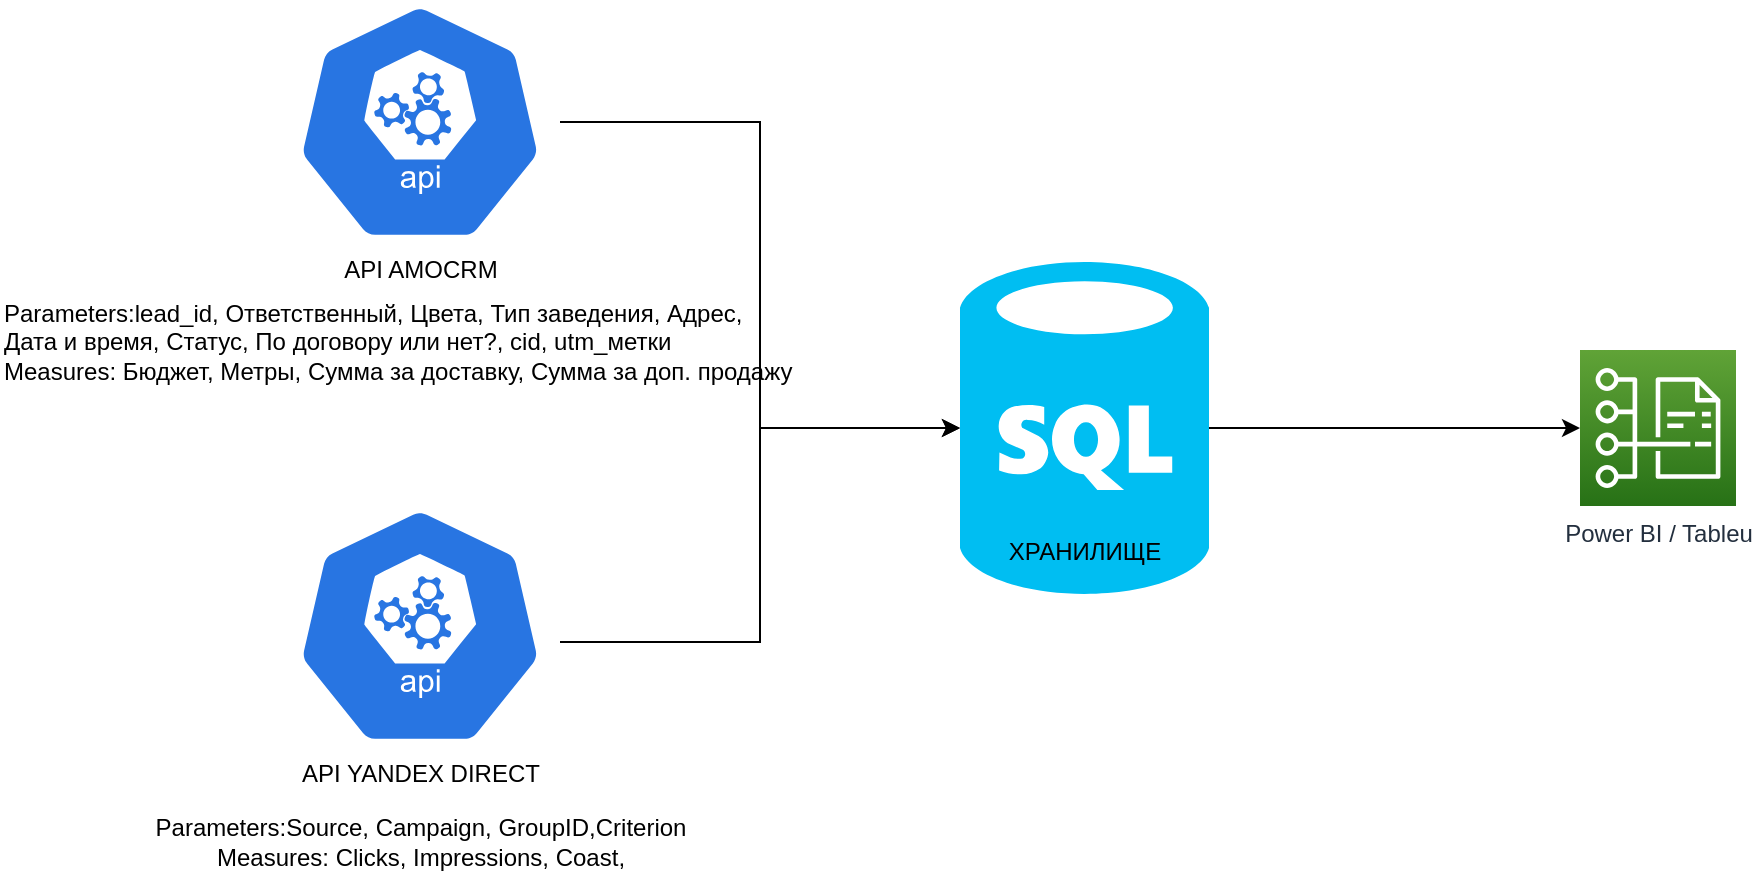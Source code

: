 <mxfile version="21.1.2" type="github">
  <diagram id="f106602c-feb2-e66a-4537-3a34d633f6aa" name="Page-1">
    <mxGraphModel dx="1235" dy="674" grid="1" gridSize="10" guides="1" tooltips="1" connect="1" arrows="1" fold="1" page="1" pageScale="1" pageWidth="1169" pageHeight="827" background="none" math="0" shadow="0">
      <root>
        <mxCell id="0" />
        <mxCell id="1" parent="0" />
        <mxCell id="bed_RW8uVIO7wYIQm_9l-1007" style="edgeStyle=orthogonalEdgeStyle;rounded=0;orthogonalLoop=1;jettySize=auto;html=1;entryX=0;entryY=0.5;entryDx=0;entryDy=0;entryPerimeter=0;" edge="1" parent="1" source="bed_RW8uVIO7wYIQm_9l-1001" target="bed_RW8uVIO7wYIQm_9l-1006">
          <mxGeometry relative="1" as="geometry" />
        </mxCell>
        <mxCell id="bed_RW8uVIO7wYIQm_9l-1001" value="" style="verticalLabelPosition=bottom;html=1;verticalAlign=top;align=center;strokeColor=none;fillColor=#00BEF2;shape=mxgraph.azure.sql_database;" vertex="1" parent="1">
          <mxGeometry x="650" y="240" width="124.5" height="166" as="geometry" />
        </mxCell>
        <mxCell id="bed_RW8uVIO7wYIQm_9l-1003" style="edgeStyle=orthogonalEdgeStyle;rounded=0;orthogonalLoop=1;jettySize=auto;html=1;entryX=0;entryY=0.5;entryDx=0;entryDy=0;entryPerimeter=0;" edge="1" parent="1" source="bed_RW8uVIO7wYIQm_9l-1002" target="bed_RW8uVIO7wYIQm_9l-1001">
          <mxGeometry relative="1" as="geometry" />
        </mxCell>
        <mxCell id="bed_RW8uVIO7wYIQm_9l-1002" value="API AMOCRM" style="sketch=0;html=1;dashed=0;whitespace=wrap;fillColor=#2875E2;strokeColor=#ffffff;points=[[0.005,0.63,0],[0.1,0.2,0],[0.9,0.2,0],[0.5,0,0],[0.995,0.63,0],[0.72,0.99,0],[0.5,1,0],[0.28,0.99,0]];verticalLabelPosition=bottom;align=center;verticalAlign=top;shape=mxgraph.kubernetes.icon;prIcon=api" vertex="1" parent="1">
          <mxGeometry x="310" y="110" width="140" height="120" as="geometry" />
        </mxCell>
        <mxCell id="bed_RW8uVIO7wYIQm_9l-1005" style="edgeStyle=orthogonalEdgeStyle;rounded=0;orthogonalLoop=1;jettySize=auto;html=1;entryX=0;entryY=0.5;entryDx=0;entryDy=0;entryPerimeter=0;" edge="1" parent="1" target="bed_RW8uVIO7wYIQm_9l-1001">
          <mxGeometry relative="1" as="geometry">
            <mxPoint x="450" y="430" as="sourcePoint" />
            <Array as="points">
              <mxPoint x="550" y="430" />
              <mxPoint x="550" y="323" />
            </Array>
          </mxGeometry>
        </mxCell>
        <mxCell id="bed_RW8uVIO7wYIQm_9l-1006" value="Power BI / Tableu" style="sketch=0;points=[[0,0,0],[0.25,0,0],[0.5,0,0],[0.75,0,0],[1,0,0],[0,1,0],[0.25,1,0],[0.5,1,0],[0.75,1,0],[1,1,0],[0,0.25,0],[0,0.5,0],[0,0.75,0],[1,0.25,0],[1,0.5,0],[1,0.75,0]];outlineConnect=0;fontColor=#232F3E;gradientColor=#60A337;gradientDirection=north;fillColor=#277116;strokeColor=#ffffff;dashed=0;verticalLabelPosition=bottom;verticalAlign=top;align=center;html=1;fontSize=12;fontStyle=0;aspect=fixed;shape=mxgraph.aws4.resourceIcon;resIcon=mxgraph.aws4.cost_and_usage_report;" vertex="1" parent="1">
          <mxGeometry x="960" y="284" width="78" height="78" as="geometry" />
        </mxCell>
        <mxCell id="bed_RW8uVIO7wYIQm_9l-1008" value="API YANDEX DIRECT" style="sketch=0;html=1;dashed=0;whitespace=wrap;fillColor=#2875E2;strokeColor=#ffffff;points=[[0.005,0.63,0],[0.1,0.2,0],[0.9,0.2,0],[0.5,0,0],[0.995,0.63,0],[0.72,0.99,0],[0.5,1,0],[0.28,0.99,0]];verticalLabelPosition=bottom;align=center;verticalAlign=top;shape=mxgraph.kubernetes.icon;prIcon=api" vertex="1" parent="1">
          <mxGeometry x="310" y="362" width="140" height="120" as="geometry" />
        </mxCell>
        <mxCell id="bed_RW8uVIO7wYIQm_9l-1009" value="Parameters:Source, Campaign, GroupID,Criterion&lt;br&gt;Measures: Clicks, Impressions, Coast, &lt;br&gt;" style="text;html=1;align=center;verticalAlign=middle;resizable=0;points=[];autosize=1;strokeColor=none;fillColor=none;" vertex="1" parent="1">
          <mxGeometry x="235" y="510" width="290" height="40" as="geometry" />
        </mxCell>
        <mxCell id="bed_RW8uVIO7wYIQm_9l-1010" value="Parameters:lead_id, Ответственный, Цвета, Тип заведения, Адрес, &lt;br&gt;Дата и время, Статус, По договору или нет?, cid, utm_метки&lt;br&gt;Measures: Бюджет, Метры, Сумма за доставку, Сумма за доп. продажу" style="text;html=1;align=left;verticalAlign=middle;resizable=0;points=[];autosize=1;strokeColor=none;fillColor=none;" vertex="1" parent="1">
          <mxGeometry x="170" y="250" width="420" height="60" as="geometry" />
        </mxCell>
        <mxCell id="bed_RW8uVIO7wYIQm_9l-1011" value="ХРАНИЛИЩЕ" style="text;html=1;align=center;verticalAlign=middle;resizable=0;points=[];autosize=1;strokeColor=none;fillColor=none;" vertex="1" parent="1">
          <mxGeometry x="662.25" y="370" width="100" height="30" as="geometry" />
        </mxCell>
      </root>
    </mxGraphModel>
  </diagram>
</mxfile>
